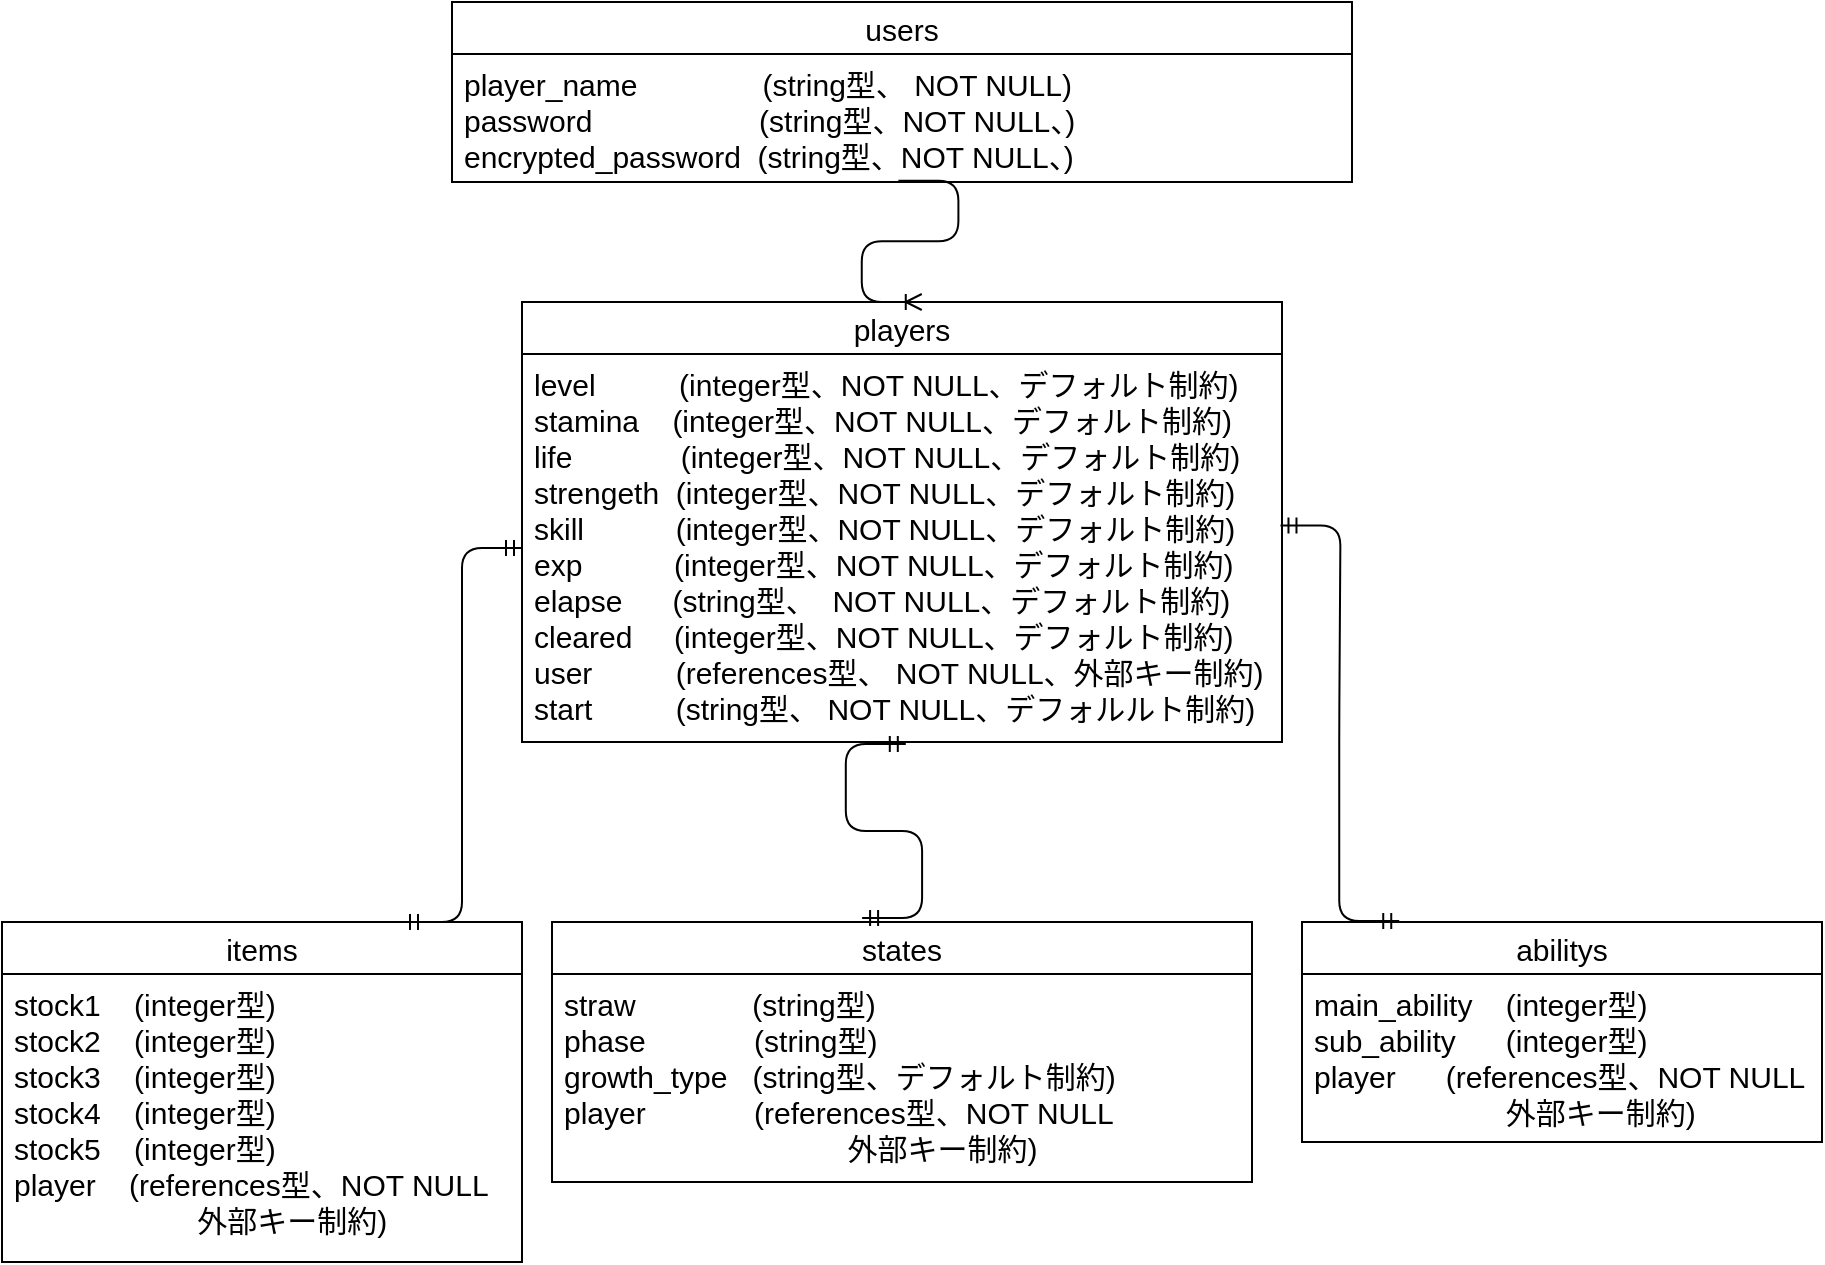 <mxfile>
    <diagram id="D_vzJs-0SlgwVuqyoS1B" name="ページ1">
        <mxGraphModel dx="843" dy="680" grid="1" gridSize="10" guides="1" tooltips="1" connect="1" arrows="1" fold="1" page="1" pageScale="1" pageWidth="1169" pageHeight="827" math="0" shadow="0">
            <root>
                <mxCell id="0"/>
                <mxCell id="1" parent="0"/>
                <mxCell id="2" value="users" style="swimlane;fontStyle=0;childLayout=stackLayout;horizontal=1;startSize=26;horizontalStack=0;resizeParent=1;resizeParentMax=0;resizeLast=0;collapsible=1;marginBottom=0;align=center;fontSize=15;" parent="1" vertex="1">
                    <mxGeometry x="245" y="20" width="450" height="90" as="geometry"/>
                </mxCell>
                <mxCell id="5" value="player_name               (string型、 NOT NULL)&#10;password                    (string型、NOT NULL、)&#10;encrypted_password  (string型、NOT NULL、)" style="text;strokeColor=none;fillColor=none;spacingLeft=4;spacingRight=4;overflow=hidden;rotatable=0;points=[[0,0.5],[1,0.5]];portConstraint=eastwest;fontSize=15;spacingTop=0;spacingBottom=4;" parent="2" vertex="1">
                    <mxGeometry y="26" width="450" height="64" as="geometry"/>
                </mxCell>
                <mxCell id="3" value="players" style="swimlane;fontStyle=0;childLayout=stackLayout;horizontal=1;startSize=26;horizontalStack=0;resizeParent=1;resizeParentMax=0;resizeLast=0;collapsible=1;marginBottom=0;align=center;fontSize=15;" parent="1" vertex="1">
                    <mxGeometry x="280" y="170" width="380" height="220" as="geometry"/>
                </mxCell>
                <mxCell id="6" value="level          (integer型、NOT NULL、デフォルト制約)&#10;stamina    (integer型、NOT NULL、デフォルト制約)&#10;life             (integer型、NOT NULL、デフォルト制約)&#10;strengeth  (integer型、NOT NULL、デフォルト制約)&#10;skill           (integer型、NOT NULL、デフォルト制約)&#10;exp           (integer型、NOT NULL、デフォルト制約)&#10;elapse      (string型、  NOT NULL、デフォルト制約)&#10;cleared     (integer型、NOT NULL、デフォルト制約)&#10;user          (references型、 NOT NULL、外部キー制約)&#10;start          (string型、 NOT NULL、デフォルルト制約)" style="text;strokeColor=none;fillColor=none;spacingLeft=4;spacingRight=4;overflow=hidden;rotatable=0;points=[[0,0.5],[1,0.5]];portConstraint=eastwest;fontSize=15;spacingTop=0;spacingBottom=4;" parent="3" vertex="1">
                    <mxGeometry y="26" width="380" height="194" as="geometry"/>
                </mxCell>
                <mxCell id="7" value="states" style="swimlane;fontStyle=0;childLayout=stackLayout;horizontal=1;startSize=26;horizontalStack=0;resizeParent=1;resizeParentMax=0;resizeLast=0;collapsible=1;marginBottom=0;align=center;fontSize=15;" parent="1" vertex="1">
                    <mxGeometry x="295" y="480" width="350" height="130" as="geometry"/>
                </mxCell>
                <mxCell id="8" value="straw              (string型)&#10;phase             (string型)&#10;growth_type   (string型、デフォルト制約)&#10;player             (references型、NOT NULL&#10;                                  外部キー制約)" style="text;strokeColor=none;fillColor=none;spacingLeft=4;spacingRight=4;overflow=hidden;rotatable=0;points=[[0,0.5],[1,0.5]];portConstraint=eastwest;fontSize=15;spacingTop=0;spacingBottom=4;" parent="7" vertex="1">
                    <mxGeometry y="26" width="350" height="104" as="geometry"/>
                </mxCell>
                <mxCell id="13" value="abilitys" style="swimlane;fontStyle=0;childLayout=stackLayout;horizontal=1;startSize=26;horizontalStack=0;resizeParent=1;resizeParentMax=0;resizeLast=0;collapsible=1;marginBottom=0;align=center;fontSize=15;" parent="1" vertex="1">
                    <mxGeometry x="670" y="480" width="260" height="110" as="geometry"/>
                </mxCell>
                <mxCell id="14" value="main_ability    (integer型)&#10;sub_ability      (integer型)&#10;player      (references型、NOT NULL&#10;                       外部キー制約)" style="text;strokeColor=none;fillColor=none;spacingLeft=4;spacingRight=4;overflow=hidden;rotatable=0;points=[[0,0.5],[1,0.5]];portConstraint=eastwest;fontSize=15;spacingTop=0;spacingBottom=4;" parent="13" vertex="1">
                    <mxGeometry y="26" width="260" height="84" as="geometry"/>
                </mxCell>
                <mxCell id="15" value="items" style="swimlane;fontStyle=0;childLayout=stackLayout;horizontal=1;startSize=26;horizontalStack=0;resizeParent=1;resizeParentMax=0;resizeLast=0;collapsible=1;marginBottom=0;align=center;fontSize=15;" parent="1" vertex="1">
                    <mxGeometry x="20" y="480" width="260" height="170" as="geometry"/>
                </mxCell>
                <mxCell id="16" value="stock1    (integer型)&#10;stock2    (integer型)&#10;stock3    (integer型)&#10;stock4    (integer型)&#10;stock5    (integer型) &#10;player    (references型、NOT NULL&#10;                      外部キー制約)" style="text;strokeColor=none;fillColor=none;spacingLeft=4;spacingRight=4;overflow=hidden;rotatable=0;points=[[0,0.5],[1,0.5]];portConstraint=eastwest;fontSize=15;spacingTop=0;spacingBottom=4;" parent="15" vertex="1">
                    <mxGeometry y="26" width="260" height="144" as="geometry"/>
                </mxCell>
                <mxCell id="17" value="" style="edgeStyle=entityRelationEdgeStyle;fontSize=12;html=1;endArrow=ERoneToMany;exitX=0.496;exitY=0.99;exitDx=0;exitDy=0;exitPerimeter=0;entryX=0.526;entryY=0;entryDx=0;entryDy=0;entryPerimeter=0;" parent="1" source="5" target="3" edge="1">
                    <mxGeometry width="100" height="100" relative="1" as="geometry">
                        <mxPoint x="440" y="410" as="sourcePoint"/>
                        <mxPoint x="510" y="150" as="targetPoint"/>
                    </mxGeometry>
                </mxCell>
                <mxCell id="18" value="" style="edgeStyle=entityRelationEdgeStyle;fontSize=12;html=1;endArrow=ERmandOne;startArrow=ERmandOne;entryX=0.998;entryY=0.442;entryDx=0;entryDy=0;entryPerimeter=0;exitX=0.187;exitY=-0.004;exitDx=0;exitDy=0;exitPerimeter=0;" parent="1" source="13" target="6" edge="1">
                    <mxGeometry width="100" height="100" relative="1" as="geometry">
                        <mxPoint x="500" y="570" as="sourcePoint"/>
                        <mxPoint x="560" y="360" as="targetPoint"/>
                    </mxGeometry>
                </mxCell>
                <mxCell id="19" value="" style="edgeStyle=entityRelationEdgeStyle;fontSize=12;html=1;endArrow=ERmandOne;startArrow=ERmandOne;entryX=0.505;entryY=1.005;entryDx=0;entryDy=0;entryPerimeter=0;exitX=0.443;exitY=-0.015;exitDx=0;exitDy=0;exitPerimeter=0;" parent="1" source="7" target="6" edge="1">
                    <mxGeometry width="100" height="100" relative="1" as="geometry">
                        <mxPoint x="390" y="360" as="sourcePoint"/>
                        <mxPoint x="490" y="260" as="targetPoint"/>
                    </mxGeometry>
                </mxCell>
                <mxCell id="20" value="" style="edgeStyle=entityRelationEdgeStyle;fontSize=12;html=1;endArrow=ERmandOne;startArrow=ERmandOne;entryX=0;entryY=0.5;entryDx=0;entryDy=0;" parent="1" target="6" edge="1">
                    <mxGeometry width="100" height="100" relative="1" as="geometry">
                        <mxPoint x="220" y="480" as="sourcePoint"/>
                        <mxPoint x="280" y="283" as="targetPoint"/>
                    </mxGeometry>
                </mxCell>
            </root>
        </mxGraphModel>
    </diagram>
</mxfile>